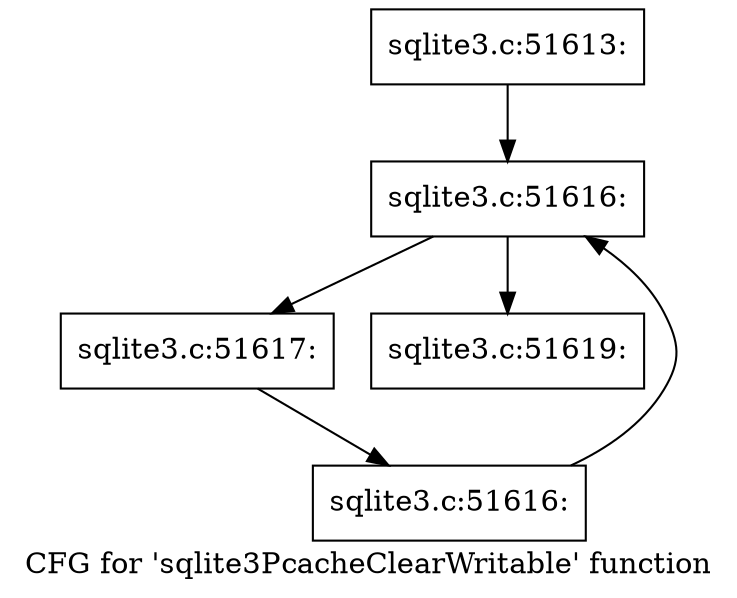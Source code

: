 digraph "CFG for 'sqlite3PcacheClearWritable' function" {
	label="CFG for 'sqlite3PcacheClearWritable' function";

	Node0x55c0f75de4b0 [shape=record,label="{sqlite3.c:51613:}"];
	Node0x55c0f75de4b0 -> Node0x55c0f75df2c0;
	Node0x55c0f75df2c0 [shape=record,label="{sqlite3.c:51616:}"];
	Node0x55c0f75df2c0 -> Node0x55c0f75dfd40;
	Node0x55c0f75df2c0 -> Node0x55c0f75df190;
	Node0x55c0f75dfd40 [shape=record,label="{sqlite3.c:51617:}"];
	Node0x55c0f75dfd40 -> Node0x55c0f75df3d0;
	Node0x55c0f75df3d0 [shape=record,label="{sqlite3.c:51616:}"];
	Node0x55c0f75df3d0 -> Node0x55c0f75df2c0;
	Node0x55c0f75df190 [shape=record,label="{sqlite3.c:51619:}"];
}

